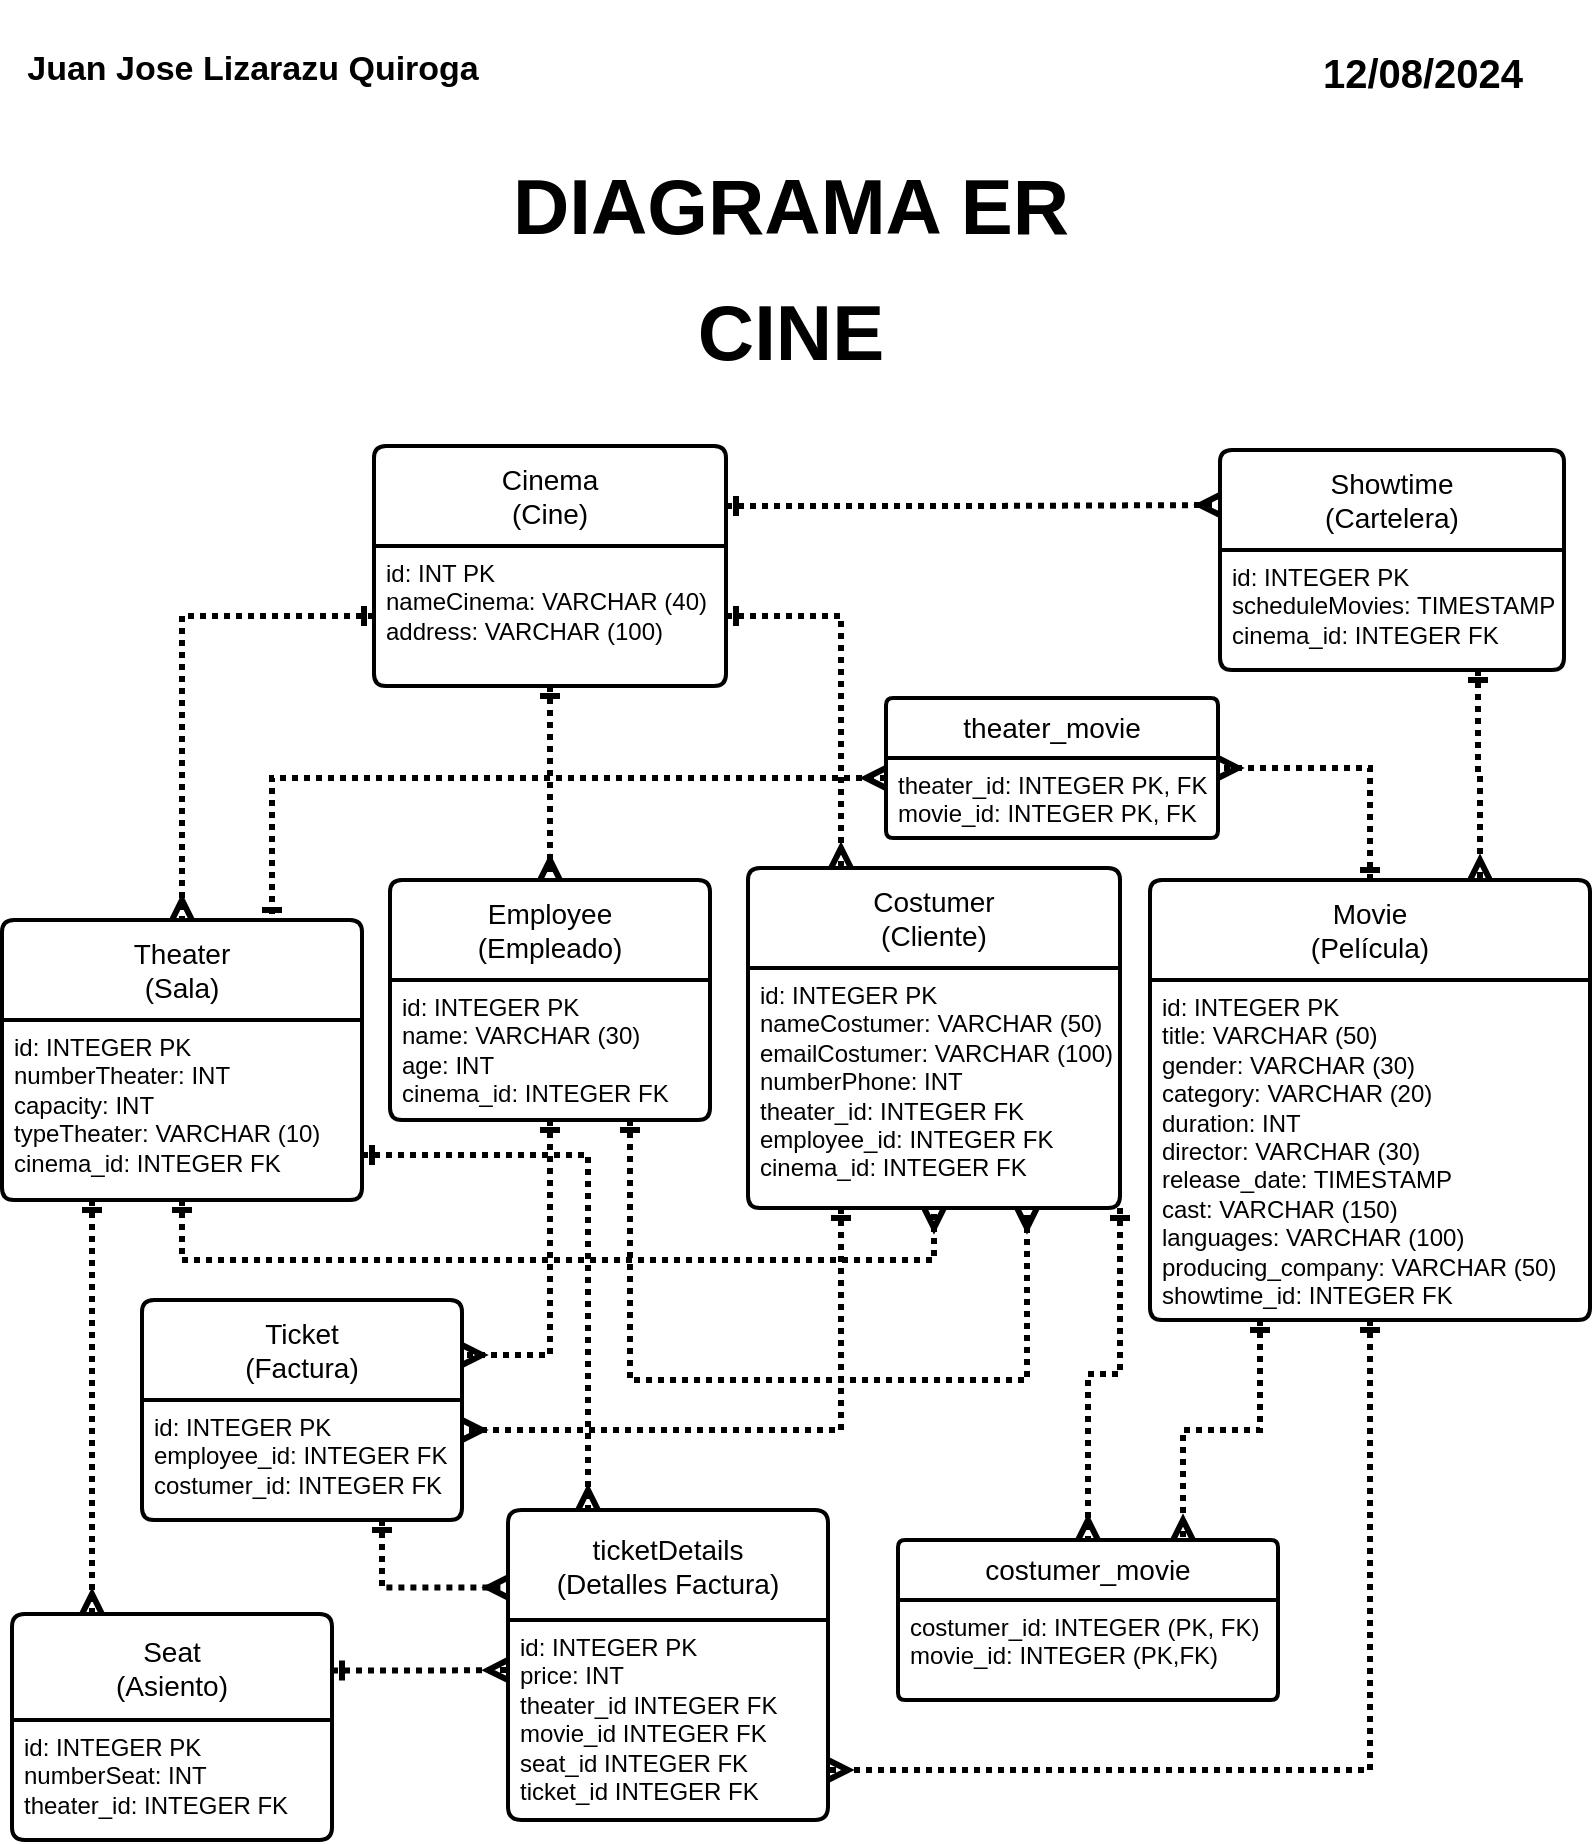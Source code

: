 <mxfile version="24.7.5">
  <diagram name="Página-1" id="tRA5Pv2QdMlc0GlPMU99">
    <mxGraphModel dx="1588" dy="1022" grid="1" gridSize="10" guides="1" tooltips="1" connect="1" arrows="1" fold="1" page="1" pageScale="1" pageWidth="827" pageHeight="1169" math="0" shadow="0">
      <root>
        <mxCell id="0" />
        <mxCell id="1" parent="0" />
        <mxCell id="V0k0CuQsHhXz76r0Vnj4-72" style="edgeStyle=orthogonalEdgeStyle;rounded=0;orthogonalLoop=1;jettySize=auto;html=1;exitX=0.25;exitY=1;exitDx=0;exitDy=0;entryX=0.75;entryY=0;entryDx=0;entryDy=0;endArrow=ERmany;endFill=0;startArrow=ERone;startFill=0;strokeWidth=3;dashed=1;dashPattern=1 1;" edge="1" parent="1" source="V0k0CuQsHhXz76r0Vnj4-1" target="V0k0CuQsHhXz76r0Vnj4-69">
          <mxGeometry relative="1" as="geometry" />
        </mxCell>
        <mxCell id="V0k0CuQsHhXz76r0Vnj4-76" style="edgeStyle=orthogonalEdgeStyle;rounded=0;orthogonalLoop=1;jettySize=auto;html=1;exitX=0.5;exitY=0;exitDx=0;exitDy=0;entryX=1;entryY=0.5;entryDx=0;entryDy=0;endArrow=ERmany;endFill=0;startArrow=ERone;startFill=0;strokeWidth=3;dashed=1;dashPattern=1 1;" edge="1" parent="1" source="V0k0CuQsHhXz76r0Vnj4-1" target="V0k0CuQsHhXz76r0Vnj4-74">
          <mxGeometry relative="1" as="geometry" />
        </mxCell>
        <mxCell id="V0k0CuQsHhXz76r0Vnj4-1" value="Movie&lt;div&gt;(Película)&lt;/div&gt;" style="swimlane;childLayout=stackLayout;horizontal=1;startSize=50;horizontalStack=0;rounded=1;fontSize=14;fontStyle=0;strokeWidth=2;resizeParent=0;resizeLast=1;shadow=0;dashed=0;align=center;arcSize=4;whiteSpace=wrap;html=1;" vertex="1" parent="1">
          <mxGeometry x="594" y="460" width="220" height="220" as="geometry">
            <mxRectangle x="480" y="640" width="80" height="40" as="alternateBounds" />
          </mxGeometry>
        </mxCell>
        <mxCell id="V0k0CuQsHhXz76r0Vnj4-2" value="id: INTEGER PK&lt;div&gt;&lt;span style=&quot;background-color: initial;&quot;&gt;title: VARCHAR (50)&lt;/span&gt;&lt;div&gt;&lt;div&gt;gender: VARCHAR (30)&lt;/div&gt;&lt;div&gt;category: VARCHAR (20)&lt;/div&gt;&lt;/div&gt;&lt;div&gt;duration: INT&lt;/div&gt;&lt;div&gt;director: VARCHAR (30)&lt;/div&gt;&lt;div&gt;release_date: TIMESTAMP&lt;/div&gt;&lt;div&gt;cast: VARCHAR (150)&lt;/div&gt;&lt;div&gt;languages: VARCHAR (100)&lt;/div&gt;&lt;div&gt;producing_company: VARCHAR (50)&lt;/div&gt;&lt;/div&gt;&lt;div&gt;showtime_id: INTEGER FK&lt;/div&gt;" style="align=left;strokeColor=none;fillColor=none;spacingLeft=4;fontSize=12;verticalAlign=top;resizable=0;rotatable=0;part=1;html=1;" vertex="1" parent="V0k0CuQsHhXz76r0Vnj4-1">
          <mxGeometry y="50" width="220" height="170" as="geometry" />
        </mxCell>
        <mxCell id="V0k0CuQsHhXz76r0Vnj4-30" style="edgeStyle=orthogonalEdgeStyle;rounded=0;orthogonalLoop=1;jettySize=auto;html=1;exitX=1;exitY=0.25;exitDx=0;exitDy=0;entryX=0;entryY=0.25;entryDx=0;entryDy=0;endArrow=ERmany;endFill=0;startArrow=ERone;startFill=0;strokeWidth=3;dashed=1;dashPattern=1 1;" edge="1" parent="1" source="V0k0CuQsHhXz76r0Vnj4-7" target="V0k0CuQsHhXz76r0Vnj4-17">
          <mxGeometry relative="1" as="geometry" />
        </mxCell>
        <mxCell id="V0k0CuQsHhXz76r0Vnj4-7" value="Cinema&lt;div&gt;(Cine)&lt;/div&gt;" style="swimlane;childLayout=stackLayout;horizontal=1;startSize=50;horizontalStack=0;rounded=1;fontSize=14;fontStyle=0;strokeWidth=2;resizeParent=0;resizeLast=1;shadow=0;dashed=0;align=center;arcSize=4;whiteSpace=wrap;html=1;" vertex="1" parent="1">
          <mxGeometry x="206" y="243" width="176" height="120" as="geometry" />
        </mxCell>
        <mxCell id="V0k0CuQsHhXz76r0Vnj4-8" value="id: INT PK&amp;nbsp;&lt;div&gt;&lt;div&gt;nameCinema: VARCHAR (40)&lt;/div&gt;&lt;div&gt;address: VARCHAR (100)&lt;/div&gt;&lt;div&gt;&lt;br&gt;&lt;/div&gt;&lt;/div&gt;" style="align=left;strokeColor=none;fillColor=none;spacingLeft=4;fontSize=12;verticalAlign=top;resizable=0;rotatable=0;part=1;html=1;" vertex="1" parent="V0k0CuQsHhXz76r0Vnj4-7">
          <mxGeometry y="50" width="176" height="70" as="geometry" />
        </mxCell>
        <mxCell id="V0k0CuQsHhXz76r0Vnj4-11" value="Theater&lt;div&gt;(Sala)&lt;/div&gt;" style="swimlane;childLayout=stackLayout;horizontal=1;startSize=50;horizontalStack=0;rounded=1;fontSize=14;fontStyle=0;strokeWidth=2;resizeParent=0;resizeLast=1;shadow=0;dashed=0;align=center;arcSize=4;whiteSpace=wrap;html=1;" vertex="1" parent="1">
          <mxGeometry x="20" y="480" width="180" height="140" as="geometry">
            <mxRectangle x="10" y="240" width="90" height="50" as="alternateBounds" />
          </mxGeometry>
        </mxCell>
        <mxCell id="V0k0CuQsHhXz76r0Vnj4-12" value="id: INTEGER PK&lt;div&gt;numberTheater: INT&lt;/div&gt;&lt;div&gt;capacity: INT&lt;/div&gt;&lt;div&gt;typeTheater: VARCHAR (10)&lt;/div&gt;&lt;div&gt;cinema_id: INTEGER FK&lt;/div&gt;" style="align=left;strokeColor=none;fillColor=none;spacingLeft=4;fontSize=12;verticalAlign=top;resizable=0;rotatable=0;part=1;html=1;" vertex="1" parent="V0k0CuQsHhXz76r0Vnj4-11">
          <mxGeometry y="50" width="180" height="90" as="geometry" />
        </mxCell>
        <mxCell id="V0k0CuQsHhXz76r0Vnj4-13" value="Employee&lt;div&gt;(Empleado)&lt;/div&gt;" style="swimlane;childLayout=stackLayout;horizontal=1;startSize=50;horizontalStack=0;rounded=1;fontSize=14;fontStyle=0;strokeWidth=2;resizeParent=0;resizeLast=1;shadow=0;dashed=0;align=center;arcSize=4;whiteSpace=wrap;html=1;" vertex="1" parent="1">
          <mxGeometry x="214" y="460" width="160" height="120" as="geometry" />
        </mxCell>
        <mxCell id="V0k0CuQsHhXz76r0Vnj4-14" value="id: INTEGER PK&lt;div&gt;name: VARCHAR (30)&lt;/div&gt;&lt;div&gt;age: INT&lt;/div&gt;&lt;div&gt;cinema_id: INTEGER FK&lt;/div&gt;" style="align=left;strokeColor=none;fillColor=none;spacingLeft=4;fontSize=12;verticalAlign=top;resizable=0;rotatable=0;part=1;html=1;" vertex="1" parent="V0k0CuQsHhXz76r0Vnj4-13">
          <mxGeometry y="50" width="160" height="70" as="geometry" />
        </mxCell>
        <mxCell id="V0k0CuQsHhXz76r0Vnj4-15" value="Costumer&lt;div&gt;(Cliente)&lt;/div&gt;" style="swimlane;childLayout=stackLayout;horizontal=1;startSize=50;horizontalStack=0;rounded=1;fontSize=14;fontStyle=0;strokeWidth=2;resizeParent=0;resizeLast=1;shadow=0;dashed=0;align=center;arcSize=4;whiteSpace=wrap;html=1;" vertex="1" parent="1">
          <mxGeometry x="393" y="454" width="186" height="170" as="geometry" />
        </mxCell>
        <mxCell id="V0k0CuQsHhXz76r0Vnj4-16" value="id: INTEGER PK&lt;div&gt;nameCostumer: VARCHAR (50)&lt;/div&gt;&lt;div&gt;emailCostumer: VARCHAR (100)&lt;/div&gt;&lt;div&gt;numberPhone: INT&lt;/div&gt;&lt;div&gt;theater_id: INTEGER FK&lt;/div&gt;&lt;div&gt;employee_id: INTEGER FK&lt;/div&gt;&lt;div&gt;cinema_id: INTEGER FK&lt;/div&gt;" style="align=left;strokeColor=none;fillColor=none;spacingLeft=4;fontSize=12;verticalAlign=top;resizable=0;rotatable=0;part=1;html=1;" vertex="1" parent="V0k0CuQsHhXz76r0Vnj4-15">
          <mxGeometry y="50" width="186" height="120" as="geometry" />
        </mxCell>
        <mxCell id="V0k0CuQsHhXz76r0Vnj4-17" value="Showtime&lt;div&gt;(Cartelera)&lt;/div&gt;" style="swimlane;childLayout=stackLayout;horizontal=1;startSize=50;horizontalStack=0;rounded=1;fontSize=14;fontStyle=0;strokeWidth=2;resizeParent=0;resizeLast=1;shadow=0;dashed=0;align=center;arcSize=4;whiteSpace=wrap;html=1;" vertex="1" parent="1">
          <mxGeometry x="629" y="245" width="172" height="110" as="geometry" />
        </mxCell>
        <mxCell id="V0k0CuQsHhXz76r0Vnj4-18" value="id: INTEGER PK&lt;div&gt;scheduleMovies: TIMESTAMP&lt;/div&gt;&lt;div&gt;cinema_id: INTEGER FK&lt;/div&gt;" style="align=left;strokeColor=none;fillColor=none;spacingLeft=4;fontSize=12;verticalAlign=top;resizable=0;rotatable=0;part=1;html=1;" vertex="1" parent="V0k0CuQsHhXz76r0Vnj4-17">
          <mxGeometry y="50" width="172" height="60" as="geometry" />
        </mxCell>
        <mxCell id="V0k0CuQsHhXz76r0Vnj4-19" value="Ticket&lt;div&gt;(Factura)&lt;/div&gt;" style="swimlane;childLayout=stackLayout;horizontal=1;startSize=50;horizontalStack=0;rounded=1;fontSize=14;fontStyle=0;strokeWidth=2;resizeParent=0;resizeLast=1;shadow=0;dashed=0;align=center;arcSize=4;whiteSpace=wrap;html=1;" vertex="1" parent="1">
          <mxGeometry x="90" y="670" width="160" height="110" as="geometry" />
        </mxCell>
        <mxCell id="V0k0CuQsHhXz76r0Vnj4-47" value="id: INTEGER PK&lt;div&gt;&lt;div&gt;employee_id: INTEGER FK&lt;/div&gt;&lt;div&gt;costumer_id: INTEGER FK&lt;/div&gt;&lt;/div&gt;" style="align=left;strokeColor=none;fillColor=none;spacingLeft=4;fontSize=12;verticalAlign=top;resizable=0;rotatable=0;part=1;html=1;" vertex="1" parent="V0k0CuQsHhXz76r0Vnj4-19">
          <mxGeometry y="50" width="160" height="60" as="geometry" />
        </mxCell>
        <mxCell id="V0k0CuQsHhXz76r0Vnj4-37" style="edgeStyle=orthogonalEdgeStyle;rounded=0;orthogonalLoop=1;jettySize=auto;html=1;exitX=0.75;exitY=1;exitDx=0;exitDy=0;entryX=0.75;entryY=0;entryDx=0;entryDy=0;endArrow=ERmany;endFill=0;startArrow=ERone;startFill=0;strokeWidth=3;dashed=1;dashPattern=1 1;" edge="1" parent="1" source="V0k0CuQsHhXz76r0Vnj4-18" target="V0k0CuQsHhXz76r0Vnj4-1">
          <mxGeometry relative="1" as="geometry" />
        </mxCell>
        <mxCell id="V0k0CuQsHhXz76r0Vnj4-49" style="edgeStyle=orthogonalEdgeStyle;rounded=0;orthogonalLoop=1;jettySize=auto;html=1;exitX=0.5;exitY=1;exitDx=0;exitDy=0;entryX=0.5;entryY=1;entryDx=0;entryDy=0;endArrow=ERmany;endFill=0;startArrow=ERone;startFill=0;strokeWidth=3;dashed=1;dashPattern=1 1;" edge="1" parent="1" source="V0k0CuQsHhXz76r0Vnj4-12" target="V0k0CuQsHhXz76r0Vnj4-16">
          <mxGeometry relative="1" as="geometry">
            <Array as="points">
              <mxPoint x="110" y="650" />
              <mxPoint x="486" y="650" />
            </Array>
          </mxGeometry>
        </mxCell>
        <mxCell id="V0k0CuQsHhXz76r0Vnj4-58" style="edgeStyle=orthogonalEdgeStyle;rounded=0;orthogonalLoop=1;jettySize=auto;html=1;exitX=0;exitY=0.5;exitDx=0;exitDy=0;entryX=0.5;entryY=0;entryDx=0;entryDy=0;endArrow=ERmany;endFill=0;startArrow=ERone;startFill=0;strokeWidth=3;dashed=1;dashPattern=1 1;" edge="1" parent="1" source="V0k0CuQsHhXz76r0Vnj4-8" target="V0k0CuQsHhXz76r0Vnj4-11">
          <mxGeometry relative="1" as="geometry" />
        </mxCell>
        <mxCell id="V0k0CuQsHhXz76r0Vnj4-60" style="edgeStyle=orthogonalEdgeStyle;rounded=0;orthogonalLoop=1;jettySize=auto;html=1;exitX=0.5;exitY=1;exitDx=0;exitDy=0;entryX=0.5;entryY=0;entryDx=0;entryDy=0;endArrow=ERmany;endFill=0;startArrow=ERone;startFill=0;strokeWidth=3;dashed=1;dashPattern=1 1;" edge="1" parent="1" source="V0k0CuQsHhXz76r0Vnj4-8" target="V0k0CuQsHhXz76r0Vnj4-13">
          <mxGeometry relative="1" as="geometry" />
        </mxCell>
        <mxCell id="V0k0CuQsHhXz76r0Vnj4-68" style="edgeStyle=orthogonalEdgeStyle;rounded=0;orthogonalLoop=1;jettySize=auto;html=1;exitX=1;exitY=0.5;exitDx=0;exitDy=0;entryX=0.25;entryY=0;entryDx=0;entryDy=0;endArrow=ERmany;endFill=0;startArrow=ERone;startFill=0;strokeWidth=3;dashed=1;dashPattern=1 1;" edge="1" parent="1" source="V0k0CuQsHhXz76r0Vnj4-8" target="V0k0CuQsHhXz76r0Vnj4-15">
          <mxGeometry relative="1" as="geometry" />
        </mxCell>
        <mxCell id="V0k0CuQsHhXz76r0Vnj4-69" value="costumer_movie" style="swimlane;childLayout=stackLayout;horizontal=1;startSize=30;horizontalStack=0;rounded=1;fontSize=14;fontStyle=0;strokeWidth=2;resizeParent=0;resizeLast=1;shadow=0;dashed=0;align=center;arcSize=4;whiteSpace=wrap;html=1;" vertex="1" parent="1">
          <mxGeometry x="468" y="790" width="190" height="80" as="geometry" />
        </mxCell>
        <mxCell id="V0k0CuQsHhXz76r0Vnj4-70" value="costumer_id: INTEGER (PK, FK)&lt;div&gt;movie_id: INTEGER (PK,FK)&lt;/div&gt;" style="align=left;strokeColor=none;fillColor=none;spacingLeft=4;fontSize=12;verticalAlign=top;resizable=0;rotatable=0;part=1;html=1;" vertex="1" parent="V0k0CuQsHhXz76r0Vnj4-69">
          <mxGeometry y="30" width="190" height="50" as="geometry" />
        </mxCell>
        <mxCell id="V0k0CuQsHhXz76r0Vnj4-71" style="edgeStyle=orthogonalEdgeStyle;rounded=0;orthogonalLoop=1;jettySize=auto;html=1;exitX=1;exitY=1;exitDx=0;exitDy=0;entryX=0.5;entryY=0;entryDx=0;entryDy=0;startArrow=ERone;startFill=0;endArrow=ERmany;endFill=0;strokeWidth=3;dashed=1;dashPattern=1 1;" edge="1" parent="1" source="V0k0CuQsHhXz76r0Vnj4-16" target="V0k0CuQsHhXz76r0Vnj4-69">
          <mxGeometry relative="1" as="geometry" />
        </mxCell>
        <mxCell id="V0k0CuQsHhXz76r0Vnj4-74" value="theater_movie" style="swimlane;childLayout=stackLayout;horizontal=1;startSize=30;horizontalStack=0;rounded=1;fontSize=14;fontStyle=0;strokeWidth=2;resizeParent=0;resizeLast=1;shadow=0;dashed=0;align=center;arcSize=4;whiteSpace=wrap;html=1;" vertex="1" parent="1">
          <mxGeometry x="462" y="369" width="166" height="70" as="geometry" />
        </mxCell>
        <mxCell id="V0k0CuQsHhXz76r0Vnj4-75" value="theater_id: INTEGER PK, FK&lt;div&gt;movie_id: INTEGER PK, FK&lt;/div&gt;" style="align=left;strokeColor=none;fillColor=none;spacingLeft=4;fontSize=12;verticalAlign=top;resizable=0;rotatable=0;part=1;html=1;" vertex="1" parent="V0k0CuQsHhXz76r0Vnj4-74">
          <mxGeometry y="30" width="166" height="40" as="geometry" />
        </mxCell>
        <mxCell id="V0k0CuQsHhXz76r0Vnj4-77" style="edgeStyle=orthogonalEdgeStyle;rounded=0;orthogonalLoop=1;jettySize=auto;html=1;exitX=0;exitY=0.25;exitDx=0;exitDy=0;entryX=0.75;entryY=0;entryDx=0;entryDy=0;endArrow=ERone;endFill=0;startArrow=ERmany;startFill=0;strokeWidth=3;dashed=1;dashPattern=1 1;" edge="1" parent="1" source="V0k0CuQsHhXz76r0Vnj4-75" target="V0k0CuQsHhXz76r0Vnj4-11">
          <mxGeometry relative="1" as="geometry" />
        </mxCell>
        <mxCell id="V0k0CuQsHhXz76r0Vnj4-85" style="edgeStyle=orthogonalEdgeStyle;rounded=0;orthogonalLoop=1;jettySize=auto;html=1;exitX=0.25;exitY=0;exitDx=0;exitDy=0;entryX=0.25;entryY=1;entryDx=0;entryDy=0;startArrow=ERmany;startFill=0;endArrow=ERone;endFill=0;strokeWidth=3;dashed=1;dashPattern=1 1;" edge="1" parent="1" source="V0k0CuQsHhXz76r0Vnj4-81" target="V0k0CuQsHhXz76r0Vnj4-12">
          <mxGeometry relative="1" as="geometry" />
        </mxCell>
        <mxCell id="V0k0CuQsHhXz76r0Vnj4-99" style="edgeStyle=orthogonalEdgeStyle;rounded=0;orthogonalLoop=1;jettySize=auto;html=1;exitX=1;exitY=0.25;exitDx=0;exitDy=0;entryX=0;entryY=0.25;entryDx=0;entryDy=0;endArrow=ERmany;endFill=0;startArrow=ERone;startFill=0;strokeWidth=3;dashed=1;dashPattern=1 1;" edge="1" parent="1" source="V0k0CuQsHhXz76r0Vnj4-81" target="V0k0CuQsHhXz76r0Vnj4-90">
          <mxGeometry relative="1" as="geometry" />
        </mxCell>
        <mxCell id="V0k0CuQsHhXz76r0Vnj4-81" value="Seat&lt;div&gt;(Asiento)&lt;/div&gt;" style="swimlane;childLayout=stackLayout;horizontal=1;startSize=53;horizontalStack=0;rounded=1;fontSize=14;fontStyle=0;strokeWidth=2;resizeParent=0;resizeLast=1;shadow=0;dashed=0;align=center;arcSize=4;whiteSpace=wrap;html=1;" vertex="1" parent="1">
          <mxGeometry x="25" y="827" width="160" height="113" as="geometry" />
        </mxCell>
        <mxCell id="V0k0CuQsHhXz76r0Vnj4-82" value="id: INTEGER PK&lt;div&gt;numberSeat: INT&lt;/div&gt;&lt;div&gt;theater_id: INTEGER FK&lt;/div&gt;" style="align=left;strokeColor=none;fillColor=none;spacingLeft=4;fontSize=12;verticalAlign=top;resizable=0;rotatable=0;part=1;html=1;" vertex="1" parent="V0k0CuQsHhXz76r0Vnj4-81">
          <mxGeometry y="53" width="160" height="60" as="geometry" />
        </mxCell>
        <mxCell id="V0k0CuQsHhXz76r0Vnj4-87" value="&lt;h1&gt;&lt;font style=&quot;font-size: 39px;&quot;&gt;DIAGRAMA ER&lt;/font&gt;&lt;/h1&gt;&lt;h1&gt;&lt;font style=&quot;font-size: 39px;&quot;&gt;CINE&lt;/font&gt;&lt;/h1&gt;" style="text;html=1;align=center;verticalAlign=middle;resizable=0;points=[];autosize=1;strokeColor=none;fillColor=none;" vertex="1" parent="1">
          <mxGeometry x="264" y="75" width="300" height="160" as="geometry" />
        </mxCell>
        <mxCell id="V0k0CuQsHhXz76r0Vnj4-88" value="&lt;h4&gt;&lt;font style=&quot;font-size: 17px;&quot;&gt;Juan Jose Lizarazu Quiroga&lt;/font&gt;&lt;/h4&gt;" style="text;html=1;align=center;verticalAlign=middle;resizable=0;points=[];autosize=1;strokeColor=none;fillColor=none;" vertex="1" parent="1">
          <mxGeometry x="20" y="20" width="250" height="70" as="geometry" />
        </mxCell>
        <mxCell id="V0k0CuQsHhXz76r0Vnj4-89" value="ticketDetails&lt;div&gt;(Detalles Factura)&lt;/div&gt;" style="swimlane;childLayout=stackLayout;horizontal=1;startSize=55;horizontalStack=0;rounded=1;fontSize=14;fontStyle=0;strokeWidth=2;resizeParent=0;resizeLast=1;shadow=0;dashed=0;align=center;arcSize=4;whiteSpace=wrap;html=1;" vertex="1" parent="1">
          <mxGeometry x="273" y="775" width="160" height="155" as="geometry" />
        </mxCell>
        <mxCell id="V0k0CuQsHhXz76r0Vnj4-90" value="id: INTEGER PK&lt;div&gt;price: INT&lt;/div&gt;&lt;div&gt;theater_id INTEGER FK&lt;/div&gt;&lt;div&gt;movie_id INTEGER FK&lt;/div&gt;&lt;div&gt;seat_id INTEGER FK&lt;/div&gt;&lt;div&gt;ticket_id INTEGER FK&lt;/div&gt;" style="align=left;strokeColor=none;fillColor=none;spacingLeft=4;fontSize=12;verticalAlign=top;resizable=0;rotatable=0;part=1;html=1;" vertex="1" parent="V0k0CuQsHhXz76r0Vnj4-89">
          <mxGeometry y="55" width="160" height="100" as="geometry" />
        </mxCell>
        <mxCell id="V0k0CuQsHhXz76r0Vnj4-96" style="edgeStyle=orthogonalEdgeStyle;rounded=0;orthogonalLoop=1;jettySize=auto;html=1;exitX=0.5;exitY=1;exitDx=0;exitDy=0;entryX=1;entryY=0.25;entryDx=0;entryDy=0;endArrow=ERmany;endFill=0;startArrow=ERone;startFill=0;strokeWidth=3;dashed=1;dashPattern=1 1;" edge="1" parent="1" source="V0k0CuQsHhXz76r0Vnj4-14" target="V0k0CuQsHhXz76r0Vnj4-19">
          <mxGeometry relative="1" as="geometry" />
        </mxCell>
        <mxCell id="V0k0CuQsHhXz76r0Vnj4-97" style="edgeStyle=orthogonalEdgeStyle;rounded=0;orthogonalLoop=1;jettySize=auto;html=1;exitX=0.25;exitY=1;exitDx=0;exitDy=0;entryX=1;entryY=0.25;entryDx=0;entryDy=0;endArrow=ERmany;endFill=0;startArrow=ERone;startFill=0;strokeWidth=3;dashed=1;dashPattern=1 1;" edge="1" parent="1" source="V0k0CuQsHhXz76r0Vnj4-16" target="V0k0CuQsHhXz76r0Vnj4-47">
          <mxGeometry relative="1" as="geometry" />
        </mxCell>
        <mxCell id="V0k0CuQsHhXz76r0Vnj4-98" style="edgeStyle=orthogonalEdgeStyle;rounded=0;orthogonalLoop=1;jettySize=auto;html=1;exitX=1;exitY=0.75;exitDx=0;exitDy=0;entryX=0.25;entryY=0;entryDx=0;entryDy=0;endArrow=ERmany;endFill=0;startArrow=ERone;startFill=0;strokeWidth=3;dashed=1;dashPattern=1 1;" edge="1" parent="1" source="V0k0CuQsHhXz76r0Vnj4-12" target="V0k0CuQsHhXz76r0Vnj4-89">
          <mxGeometry relative="1" as="geometry" />
        </mxCell>
        <mxCell id="V0k0CuQsHhXz76r0Vnj4-100" style="edgeStyle=orthogonalEdgeStyle;rounded=0;orthogonalLoop=1;jettySize=auto;html=1;exitX=0.5;exitY=1;exitDx=0;exitDy=0;entryX=1;entryY=0.75;entryDx=0;entryDy=0;endArrow=ERmany;endFill=0;startArrow=ERone;startFill=0;strokeWidth=3;dashed=1;dashPattern=1 1;" edge="1" parent="1" source="V0k0CuQsHhXz76r0Vnj4-2" target="V0k0CuQsHhXz76r0Vnj4-90">
          <mxGeometry relative="1" as="geometry" />
        </mxCell>
        <mxCell id="V0k0CuQsHhXz76r0Vnj4-101" style="edgeStyle=orthogonalEdgeStyle;rounded=0;orthogonalLoop=1;jettySize=auto;html=1;exitX=0.75;exitY=1;exitDx=0;exitDy=0;entryX=0;entryY=0.25;entryDx=0;entryDy=0;endArrow=ERmany;endFill=0;startArrow=ERone;startFill=0;strokeWidth=3;dashed=1;dashPattern=1 1;" edge="1" parent="1" source="V0k0CuQsHhXz76r0Vnj4-47" target="V0k0CuQsHhXz76r0Vnj4-89">
          <mxGeometry relative="1" as="geometry" />
        </mxCell>
        <mxCell id="V0k0CuQsHhXz76r0Vnj4-102" style="edgeStyle=orthogonalEdgeStyle;rounded=0;orthogonalLoop=1;jettySize=auto;html=1;exitX=0.75;exitY=1;exitDx=0;exitDy=0;entryX=0.75;entryY=1;entryDx=0;entryDy=0;strokeWidth=3;dashed=1;dashPattern=1 1;endArrow=ERmany;endFill=0;startArrow=ERone;startFill=0;flowAnimation=0;" edge="1" parent="1" source="V0k0CuQsHhXz76r0Vnj4-14" target="V0k0CuQsHhXz76r0Vnj4-16">
          <mxGeometry relative="1" as="geometry">
            <Array as="points">
              <mxPoint x="334" y="710" />
              <mxPoint x="533" y="710" />
            </Array>
          </mxGeometry>
        </mxCell>
        <mxCell id="V0k0CuQsHhXz76r0Vnj4-104" value="&lt;h4&gt;&lt;font style=&quot;font-size: 20px;&quot;&gt;12/08/2024&lt;/font&gt;&lt;/h4&gt;" style="text;html=1;align=center;verticalAlign=middle;resizable=0;points=[];autosize=1;strokeColor=none;fillColor=none;" vertex="1" parent="1">
          <mxGeometry x="670" y="21" width="120" height="70" as="geometry" />
        </mxCell>
      </root>
    </mxGraphModel>
  </diagram>
</mxfile>
